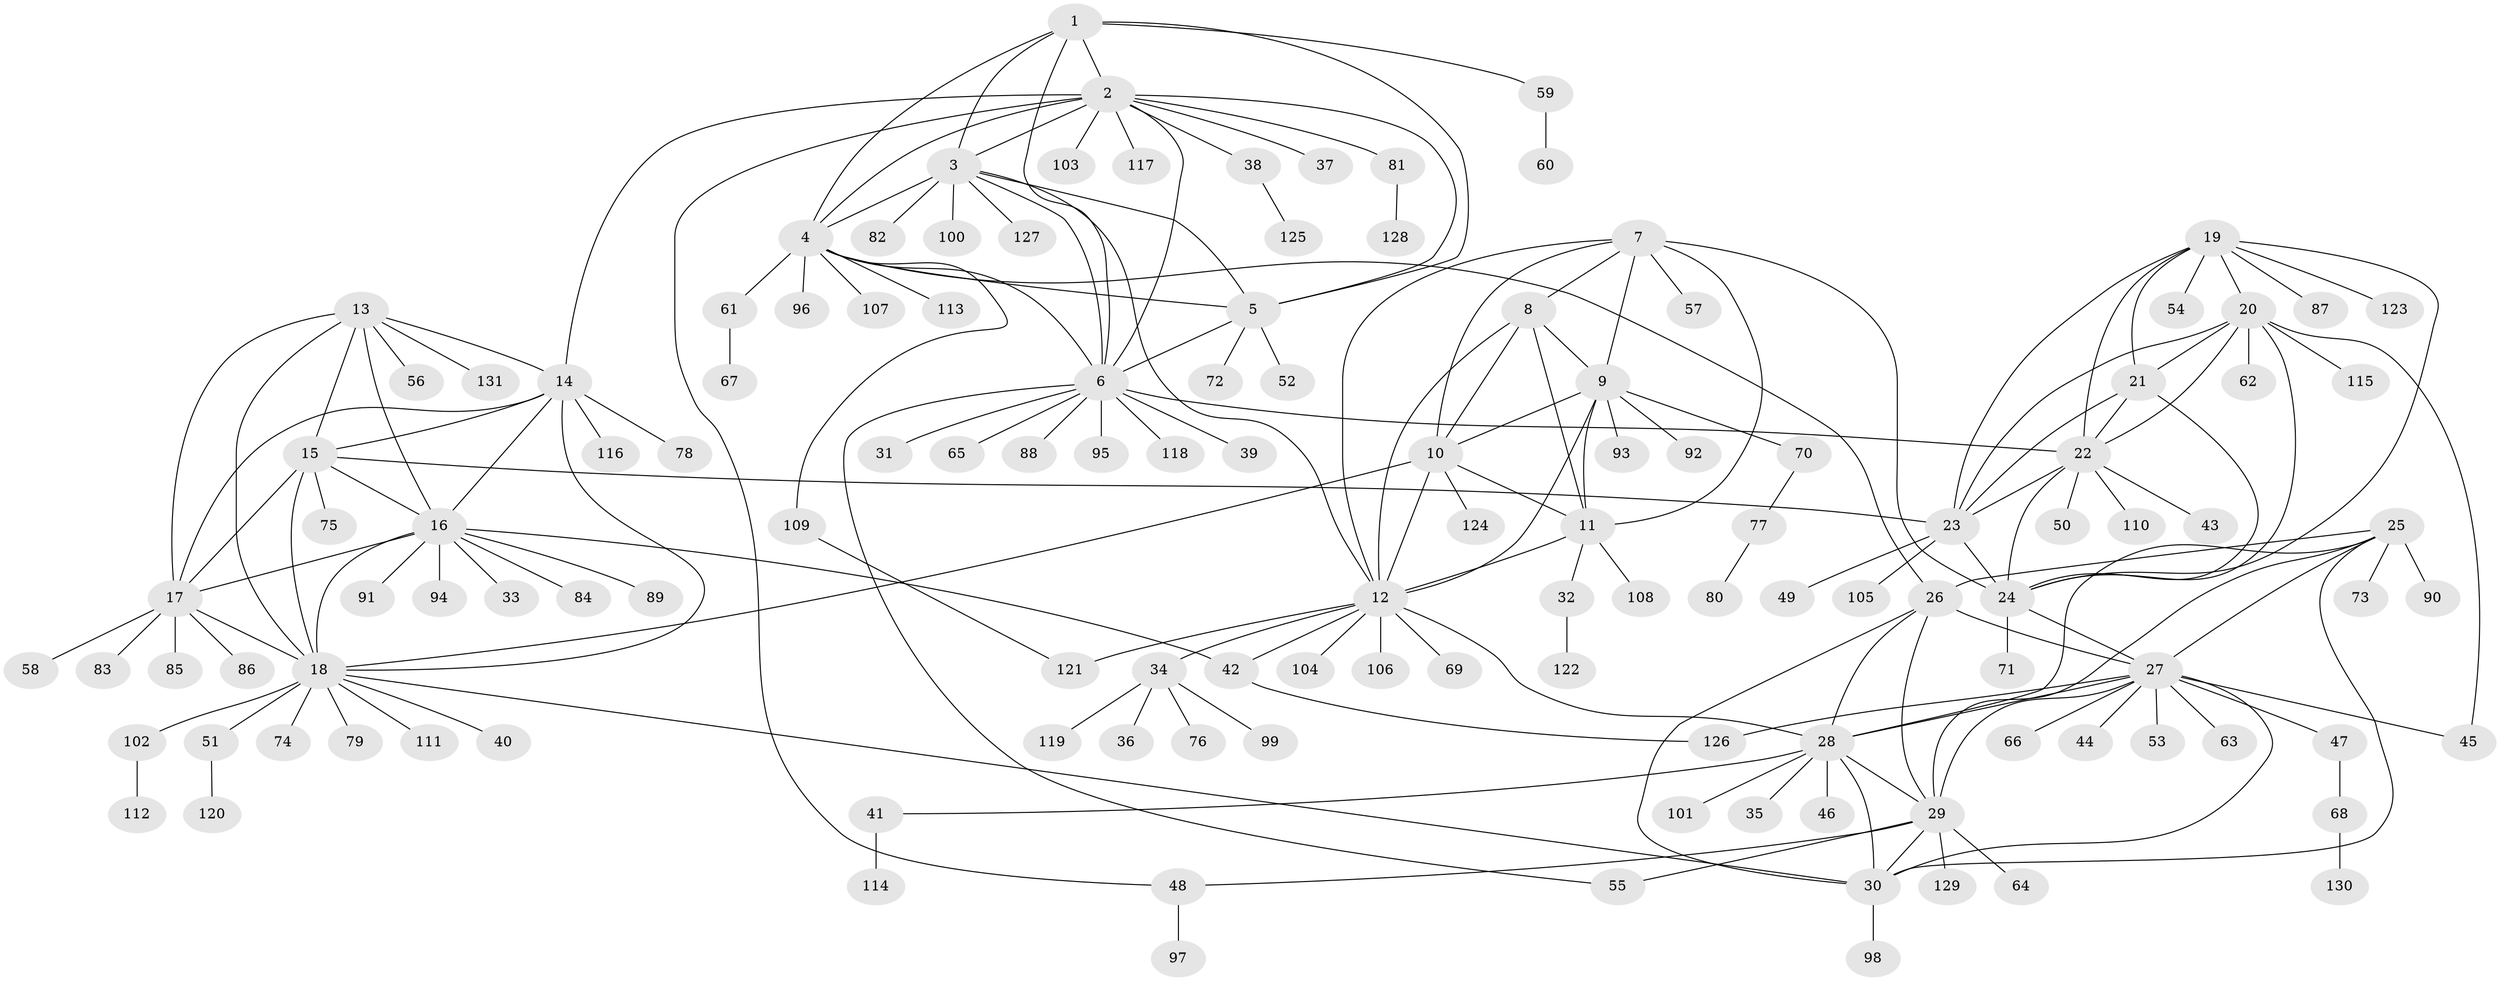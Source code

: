 // Generated by graph-tools (version 1.1) at 2025/11/02/27/25 16:11:36]
// undirected, 131 vertices, 192 edges
graph export_dot {
graph [start="1"]
  node [color=gray90,style=filled];
  1;
  2;
  3;
  4;
  5;
  6;
  7;
  8;
  9;
  10;
  11;
  12;
  13;
  14;
  15;
  16;
  17;
  18;
  19;
  20;
  21;
  22;
  23;
  24;
  25;
  26;
  27;
  28;
  29;
  30;
  31;
  32;
  33;
  34;
  35;
  36;
  37;
  38;
  39;
  40;
  41;
  42;
  43;
  44;
  45;
  46;
  47;
  48;
  49;
  50;
  51;
  52;
  53;
  54;
  55;
  56;
  57;
  58;
  59;
  60;
  61;
  62;
  63;
  64;
  65;
  66;
  67;
  68;
  69;
  70;
  71;
  72;
  73;
  74;
  75;
  76;
  77;
  78;
  79;
  80;
  81;
  82;
  83;
  84;
  85;
  86;
  87;
  88;
  89;
  90;
  91;
  92;
  93;
  94;
  95;
  96;
  97;
  98;
  99;
  100;
  101;
  102;
  103;
  104;
  105;
  106;
  107;
  108;
  109;
  110;
  111;
  112;
  113;
  114;
  115;
  116;
  117;
  118;
  119;
  120;
  121;
  122;
  123;
  124;
  125;
  126;
  127;
  128;
  129;
  130;
  131;
  1 -- 2;
  1 -- 3;
  1 -- 4;
  1 -- 5;
  1 -- 6;
  1 -- 59;
  2 -- 3;
  2 -- 4;
  2 -- 5;
  2 -- 6;
  2 -- 14;
  2 -- 37;
  2 -- 38;
  2 -- 48;
  2 -- 81;
  2 -- 103;
  2 -- 117;
  3 -- 4;
  3 -- 5;
  3 -- 6;
  3 -- 12;
  3 -- 82;
  3 -- 100;
  3 -- 127;
  4 -- 5;
  4 -- 6;
  4 -- 26;
  4 -- 61;
  4 -- 96;
  4 -- 107;
  4 -- 109;
  4 -- 113;
  5 -- 6;
  5 -- 52;
  5 -- 72;
  6 -- 22;
  6 -- 31;
  6 -- 39;
  6 -- 55;
  6 -- 65;
  6 -- 88;
  6 -- 95;
  6 -- 118;
  7 -- 8;
  7 -- 9;
  7 -- 10;
  7 -- 11;
  7 -- 12;
  7 -- 24;
  7 -- 57;
  8 -- 9;
  8 -- 10;
  8 -- 11;
  8 -- 12;
  9 -- 10;
  9 -- 11;
  9 -- 12;
  9 -- 70;
  9 -- 92;
  9 -- 93;
  10 -- 11;
  10 -- 12;
  10 -- 18;
  10 -- 124;
  11 -- 12;
  11 -- 32;
  11 -- 108;
  12 -- 28;
  12 -- 34;
  12 -- 42;
  12 -- 69;
  12 -- 104;
  12 -- 106;
  12 -- 121;
  13 -- 14;
  13 -- 15;
  13 -- 16;
  13 -- 17;
  13 -- 18;
  13 -- 56;
  13 -- 131;
  14 -- 15;
  14 -- 16;
  14 -- 17;
  14 -- 18;
  14 -- 78;
  14 -- 116;
  15 -- 16;
  15 -- 17;
  15 -- 18;
  15 -- 23;
  15 -- 75;
  16 -- 17;
  16 -- 18;
  16 -- 33;
  16 -- 42;
  16 -- 84;
  16 -- 89;
  16 -- 91;
  16 -- 94;
  17 -- 18;
  17 -- 58;
  17 -- 83;
  17 -- 85;
  17 -- 86;
  18 -- 30;
  18 -- 40;
  18 -- 51;
  18 -- 74;
  18 -- 79;
  18 -- 102;
  18 -- 111;
  19 -- 20;
  19 -- 21;
  19 -- 22;
  19 -- 23;
  19 -- 24;
  19 -- 54;
  19 -- 87;
  19 -- 123;
  20 -- 21;
  20 -- 22;
  20 -- 23;
  20 -- 24;
  20 -- 45;
  20 -- 62;
  20 -- 115;
  21 -- 22;
  21 -- 23;
  21 -- 24;
  22 -- 23;
  22 -- 24;
  22 -- 43;
  22 -- 50;
  22 -- 110;
  23 -- 24;
  23 -- 49;
  23 -- 105;
  24 -- 27;
  24 -- 71;
  25 -- 26;
  25 -- 27;
  25 -- 28;
  25 -- 29;
  25 -- 30;
  25 -- 73;
  25 -- 90;
  26 -- 27;
  26 -- 28;
  26 -- 29;
  26 -- 30;
  27 -- 28;
  27 -- 29;
  27 -- 30;
  27 -- 44;
  27 -- 45;
  27 -- 47;
  27 -- 53;
  27 -- 63;
  27 -- 66;
  27 -- 126;
  28 -- 29;
  28 -- 30;
  28 -- 35;
  28 -- 41;
  28 -- 46;
  28 -- 101;
  29 -- 30;
  29 -- 48;
  29 -- 55;
  29 -- 64;
  29 -- 129;
  30 -- 98;
  32 -- 122;
  34 -- 36;
  34 -- 76;
  34 -- 99;
  34 -- 119;
  38 -- 125;
  41 -- 114;
  42 -- 126;
  47 -- 68;
  48 -- 97;
  51 -- 120;
  59 -- 60;
  61 -- 67;
  68 -- 130;
  70 -- 77;
  77 -- 80;
  81 -- 128;
  102 -- 112;
  109 -- 121;
}
